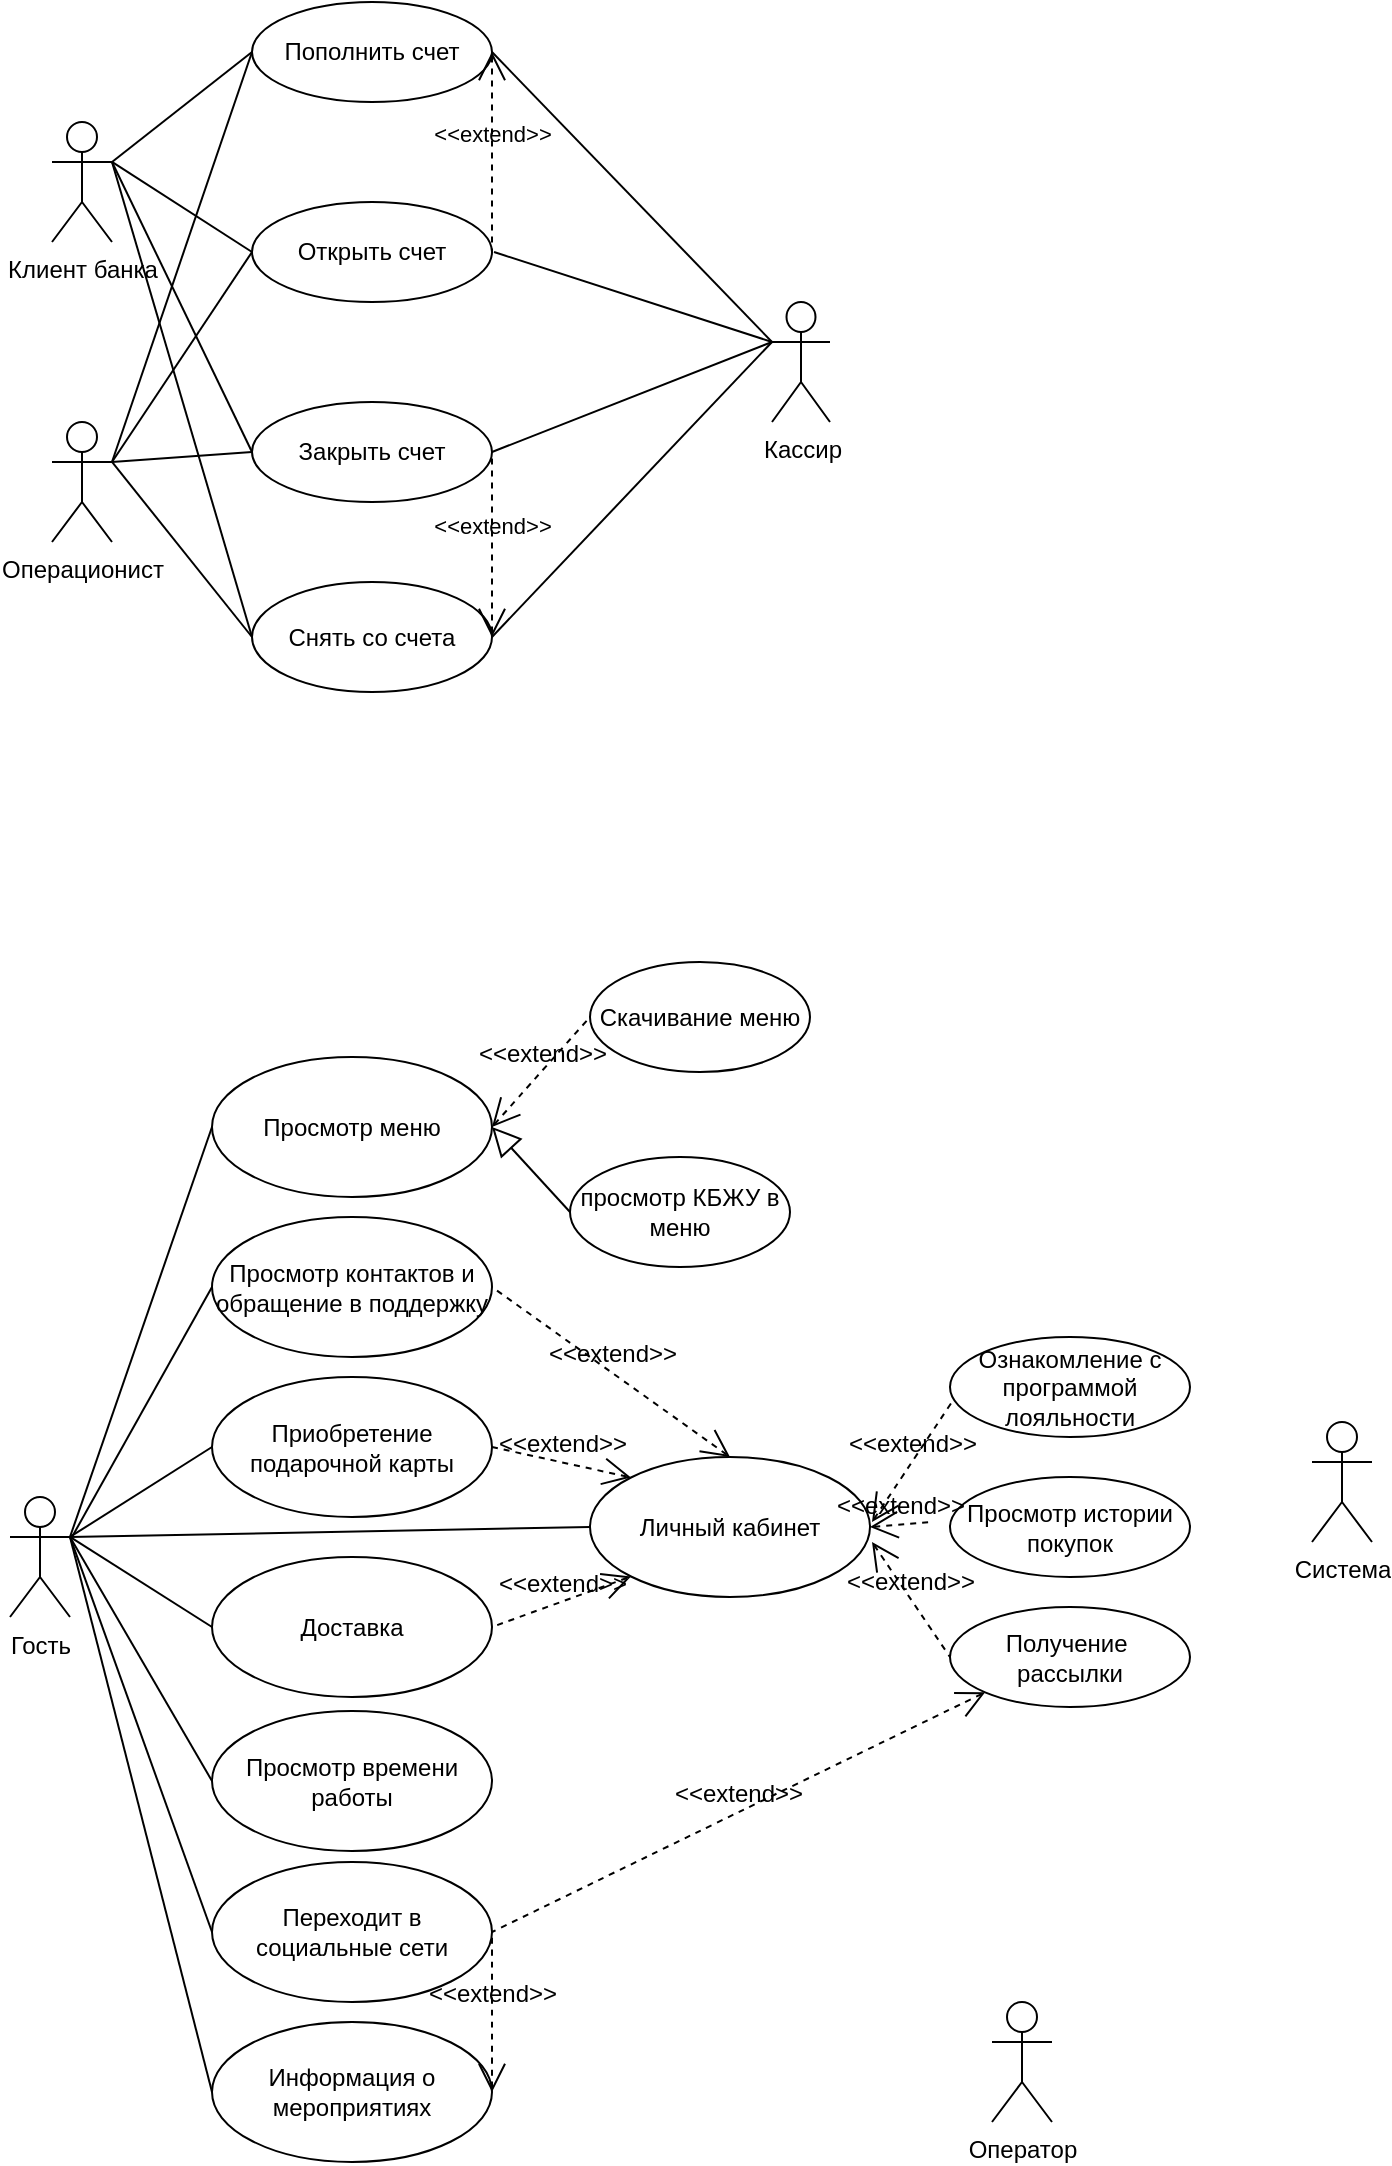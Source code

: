 <mxfile version="26.0.16">
  <diagram name="Страница — 1" id="jzFRYFkG91ORP8R8NEjV">
    <mxGraphModel dx="548" dy="754" grid="1" gridSize="10" guides="1" tooltips="1" connect="1" arrows="1" fold="1" page="1" pageScale="1" pageWidth="827" pageHeight="1169" math="0" shadow="0">
      <root>
        <mxCell id="0" />
        <mxCell id="1" parent="0" />
        <mxCell id="kgqyitDAfTZr1MEbqMkK-1" style="edgeStyle=none;curved=1;rounded=0;orthogonalLoop=1;jettySize=auto;html=1;exitX=1;exitY=0.333;exitDx=0;exitDy=0;exitPerimeter=0;fontSize=12;startSize=8;endSize=8;" parent="1" source="4CaT_lppKbZ5N5JrZh5i-1" edge="1">
          <mxGeometry relative="1" as="geometry">
            <mxPoint x="130" y="80" as="targetPoint" />
          </mxGeometry>
        </mxCell>
        <mxCell id="4CaT_lppKbZ5N5JrZh5i-1" value="Клиент банка" style="shape=umlActor;html=1;verticalLabelPosition=bottom;verticalAlign=top;align=center;" parent="1" vertex="1">
          <mxGeometry x="100" y="60" width="30" height="60" as="geometry" />
        </mxCell>
        <mxCell id="4CaT_lppKbZ5N5JrZh5i-2" value="Операционист" style="shape=umlActor;html=1;verticalLabelPosition=bottom;verticalAlign=top;align=center;" parent="1" vertex="1">
          <mxGeometry x="100" y="210" width="30" height="60" as="geometry" />
        </mxCell>
        <mxCell id="4CaT_lppKbZ5N5JrZh5i-5" value="Пополнить счет" style="ellipse;whiteSpace=wrap;html=1;" parent="1" vertex="1">
          <mxGeometry x="200" width="120" height="50" as="geometry" />
        </mxCell>
        <mxCell id="4CaT_lppKbZ5N5JrZh5i-8" value="Снять со счета" style="ellipse;whiteSpace=wrap;html=1;" parent="1" vertex="1">
          <mxGeometry x="200" y="290" width="120" height="55" as="geometry" />
        </mxCell>
        <mxCell id="4CaT_lppKbZ5N5JrZh5i-12" value="" style="edgeStyle=none;html=1;endArrow=none;verticalAlign=bottom;entryX=0;entryY=0.5;entryDx=0;entryDy=0;exitX=1;exitY=0.333;exitDx=0;exitDy=0;exitPerimeter=0;" parent="1" source="4CaT_lppKbZ5N5JrZh5i-2" target="4CaT_lppKbZ5N5JrZh5i-8" edge="1">
          <mxGeometry width="160" relative="1" as="geometry">
            <mxPoint x="140" y="230" as="sourcePoint" />
            <mxPoint x="300" y="230" as="targetPoint" />
          </mxGeometry>
        </mxCell>
        <mxCell id="4CaT_lppKbZ5N5JrZh5i-14" value="" style="edgeStyle=none;html=1;endArrow=none;verticalAlign=bottom;entryX=0;entryY=0.5;entryDx=0;entryDy=0;" parent="1" target="4CaT_lppKbZ5N5JrZh5i-5" edge="1">
          <mxGeometry width="160" relative="1" as="geometry">
            <mxPoint x="130" y="80" as="sourcePoint" />
            <mxPoint x="290" y="80" as="targetPoint" />
          </mxGeometry>
        </mxCell>
        <mxCell id="4CaT_lppKbZ5N5JrZh5i-15" value="" style="edgeStyle=none;html=1;endArrow=none;verticalAlign=bottom;entryX=0;entryY=0.5;entryDx=0;entryDy=0;exitX=1;exitY=0.333;exitDx=0;exitDy=0;exitPerimeter=0;" parent="1" source="4CaT_lppKbZ5N5JrZh5i-2" target="4CaT_lppKbZ5N5JrZh5i-5" edge="1">
          <mxGeometry width="160" relative="1" as="geometry">
            <mxPoint x="180" y="270" as="sourcePoint" />
            <mxPoint x="340" y="270" as="targetPoint" />
          </mxGeometry>
        </mxCell>
        <mxCell id="4CaT_lppKbZ5N5JrZh5i-16" value="" style="edgeStyle=none;html=1;endArrow=none;verticalAlign=bottom;exitX=1;exitY=0.333;exitDx=0;exitDy=0;exitPerimeter=0;entryX=0;entryY=0.5;entryDx=0;entryDy=0;" parent="1" source="4CaT_lppKbZ5N5JrZh5i-1" target="4CaT_lppKbZ5N5JrZh5i-8" edge="1">
          <mxGeometry width="160" relative="1" as="geometry">
            <mxPoint x="180" y="270" as="sourcePoint" />
            <mxPoint x="340" y="270" as="targetPoint" />
          </mxGeometry>
        </mxCell>
        <mxCell id="4CaT_lppKbZ5N5JrZh5i-18" value="Открыть счет" style="ellipse;whiteSpace=wrap;html=1;" parent="1" vertex="1">
          <mxGeometry x="200" y="100" width="120" height="50" as="geometry" />
        </mxCell>
        <mxCell id="4CaT_lppKbZ5N5JrZh5i-19" value="&amp;lt;&amp;lt;extend&amp;gt;&amp;gt;" style="edgeStyle=none;html=1;startArrow=open;endArrow=none;startSize=12;verticalAlign=bottom;dashed=1;labelBackgroundColor=none;entryX=1;entryY=0.5;entryDx=0;entryDy=0;exitX=1;exitY=0.5;exitDx=0;exitDy=0;" parent="1" source="4CaT_lppKbZ5N5JrZh5i-5" target="4CaT_lppKbZ5N5JrZh5i-18" edge="1">
          <mxGeometry width="160" relative="1" as="geometry">
            <mxPoint x="290" y="270" as="sourcePoint" />
            <mxPoint x="450" y="270" as="targetPoint" />
          </mxGeometry>
        </mxCell>
        <mxCell id="4CaT_lppKbZ5N5JrZh5i-21" value="Закрыть счет" style="ellipse;whiteSpace=wrap;html=1;" parent="1" vertex="1">
          <mxGeometry x="200" y="200" width="120" height="50" as="geometry" />
        </mxCell>
        <mxCell id="4CaT_lppKbZ5N5JrZh5i-22" value="&amp;lt;&amp;lt;extend&amp;gt;&amp;gt;" style="edgeStyle=none;html=1;startArrow=open;endArrow=none;startSize=12;verticalAlign=bottom;dashed=1;labelBackgroundColor=none;exitX=1;exitY=0.5;exitDx=0;exitDy=0;entryX=1;entryY=0.5;entryDx=0;entryDy=0;" parent="1" source="4CaT_lppKbZ5N5JrZh5i-8" target="4CaT_lppKbZ5N5JrZh5i-21" edge="1">
          <mxGeometry width="160" relative="1" as="geometry">
            <mxPoint x="360" y="290" as="sourcePoint" />
            <mxPoint x="520" y="290" as="targetPoint" />
          </mxGeometry>
        </mxCell>
        <mxCell id="4CaT_lppKbZ5N5JrZh5i-23" value="Кассир" style="shape=umlActor;html=1;verticalLabelPosition=bottom;verticalAlign=top;align=center;" parent="1" vertex="1">
          <mxGeometry x="460" y="150" width="29" height="60" as="geometry" />
        </mxCell>
        <mxCell id="4CaT_lppKbZ5N5JrZh5i-24" value="" style="edgeStyle=none;html=1;endArrow=none;verticalAlign=bottom;exitX=1;exitY=0.5;exitDx=0;exitDy=0;entryX=0;entryY=0.333;entryDx=0;entryDy=0;entryPerimeter=0;" parent="1" source="4CaT_lppKbZ5N5JrZh5i-5" target="4CaT_lppKbZ5N5JrZh5i-23" edge="1">
          <mxGeometry width="160" relative="1" as="geometry">
            <mxPoint x="310" y="80" as="sourcePoint" />
            <mxPoint x="470" y="290" as="targetPoint" />
          </mxGeometry>
        </mxCell>
        <mxCell id="4CaT_lppKbZ5N5JrZh5i-25" value="" style="edgeStyle=none;html=1;endArrow=none;verticalAlign=bottom;entryX=0;entryY=0.333;entryDx=0;entryDy=0;entryPerimeter=0;exitX=1;exitY=0.5;exitDx=0;exitDy=0;" parent="1" source="4CaT_lppKbZ5N5JrZh5i-8" target="4CaT_lppKbZ5N5JrZh5i-23" edge="1">
          <mxGeometry width="160" relative="1" as="geometry">
            <mxPoint x="310" y="290" as="sourcePoint" />
            <mxPoint x="470" y="290" as="targetPoint" />
          </mxGeometry>
        </mxCell>
        <mxCell id="kgqyitDAfTZr1MEbqMkK-2" value="" style="edgeStyle=none;html=1;endArrow=none;verticalAlign=bottom;rounded=0;fontSize=12;startSize=8;endSize=8;curved=1;entryX=0;entryY=0.333;entryDx=0;entryDy=0;entryPerimeter=0;" parent="1" target="4CaT_lppKbZ5N5JrZh5i-23" edge="1">
          <mxGeometry width="160" relative="1" as="geometry">
            <mxPoint x="321" y="125" as="sourcePoint" />
            <mxPoint x="650" y="310" as="targetPoint" />
          </mxGeometry>
        </mxCell>
        <mxCell id="kgqyitDAfTZr1MEbqMkK-3" value="" style="edgeStyle=none;html=1;endArrow=none;verticalAlign=bottom;rounded=0;fontSize=12;startSize=8;endSize=8;curved=1;exitX=1;exitY=0.5;exitDx=0;exitDy=0;entryX=0;entryY=0.333;entryDx=0;entryDy=0;entryPerimeter=0;" parent="1" source="4CaT_lppKbZ5N5JrZh5i-21" target="4CaT_lppKbZ5N5JrZh5i-23" edge="1">
          <mxGeometry width="160" relative="1" as="geometry">
            <mxPoint x="490" y="310" as="sourcePoint" />
            <mxPoint x="460" y="140" as="targetPoint" />
          </mxGeometry>
        </mxCell>
        <mxCell id="kgqyitDAfTZr1MEbqMkK-4" value="" style="edgeStyle=none;html=1;endArrow=none;verticalAlign=bottom;rounded=0;fontSize=12;startSize=8;endSize=8;curved=1;exitX=1;exitY=0.333;exitDx=0;exitDy=0;exitPerimeter=0;entryX=0;entryY=0.5;entryDx=0;entryDy=0;" parent="1" source="4CaT_lppKbZ5N5JrZh5i-1" target="4CaT_lppKbZ5N5JrZh5i-18" edge="1">
          <mxGeometry width="160" relative="1" as="geometry">
            <mxPoint x="490" y="310" as="sourcePoint" />
            <mxPoint x="650" y="310" as="targetPoint" />
          </mxGeometry>
        </mxCell>
        <mxCell id="kgqyitDAfTZr1MEbqMkK-5" value="" style="edgeStyle=none;html=1;endArrow=none;verticalAlign=bottom;rounded=0;fontSize=12;startSize=8;endSize=8;curved=1;entryX=0;entryY=0.5;entryDx=0;entryDy=0;" parent="1" target="4CaT_lppKbZ5N5JrZh5i-21" edge="1">
          <mxGeometry width="160" relative="1" as="geometry">
            <mxPoint x="130" y="80" as="sourcePoint" />
            <mxPoint x="650" y="310" as="targetPoint" />
          </mxGeometry>
        </mxCell>
        <mxCell id="kgqyitDAfTZr1MEbqMkK-6" value="" style="edgeStyle=none;html=1;endArrow=none;verticalAlign=bottom;rounded=0;fontSize=12;startSize=8;endSize=8;curved=1;exitX=1;exitY=0.333;exitDx=0;exitDy=0;exitPerimeter=0;entryX=0;entryY=0.5;entryDx=0;entryDy=0;" parent="1" source="4CaT_lppKbZ5N5JrZh5i-2" target="4CaT_lppKbZ5N5JrZh5i-18" edge="1">
          <mxGeometry width="160" relative="1" as="geometry">
            <mxPoint x="490" y="310" as="sourcePoint" />
            <mxPoint x="650" y="310" as="targetPoint" />
          </mxGeometry>
        </mxCell>
        <mxCell id="kgqyitDAfTZr1MEbqMkK-7" value="" style="edgeStyle=none;html=1;endArrow=none;verticalAlign=bottom;rounded=0;fontSize=12;startSize=8;endSize=8;curved=1;exitX=1;exitY=0.333;exitDx=0;exitDy=0;exitPerimeter=0;entryX=0;entryY=0.5;entryDx=0;entryDy=0;" parent="1" source="4CaT_lppKbZ5N5JrZh5i-2" target="4CaT_lppKbZ5N5JrZh5i-21" edge="1">
          <mxGeometry width="160" relative="1" as="geometry">
            <mxPoint x="490" y="310" as="sourcePoint" />
            <mxPoint x="650" y="310" as="targetPoint" />
          </mxGeometry>
        </mxCell>
        <mxCell id="kgqyitDAfTZr1MEbqMkK-8" value="Гость" style="shape=umlActor;html=1;verticalLabelPosition=bottom;verticalAlign=top;align=center;" parent="1" vertex="1">
          <mxGeometry x="79" y="747.5" width="30" height="60" as="geometry" />
        </mxCell>
        <mxCell id="kgqyitDAfTZr1MEbqMkK-9" value="Личный кабинет" style="ellipse;whiteSpace=wrap;html=1;" parent="1" vertex="1">
          <mxGeometry x="369" y="727.5" width="140" height="70" as="geometry" />
        </mxCell>
        <mxCell id="kgqyitDAfTZr1MEbqMkK-10" value="" style="edgeStyle=none;html=1;endArrow=none;verticalAlign=bottom;rounded=0;fontSize=12;startSize=8;endSize=8;curved=1;exitX=1;exitY=0.333;exitDx=0;exitDy=0;exitPerimeter=0;entryX=0;entryY=0.5;entryDx=0;entryDy=0;" parent="1" source="kgqyitDAfTZr1MEbqMkK-8" target="kgqyitDAfTZr1MEbqMkK-9" edge="1">
          <mxGeometry width="160" relative="1" as="geometry">
            <mxPoint x="189" y="1037.5" as="sourcePoint" />
            <mxPoint x="349" y="1037.5" as="targetPoint" />
          </mxGeometry>
        </mxCell>
        <mxCell id="kgqyitDAfTZr1MEbqMkK-11" value="Доставка" style="ellipse;whiteSpace=wrap;html=1;" parent="1" vertex="1">
          <mxGeometry x="180" y="777.5" width="140" height="70" as="geometry" />
        </mxCell>
        <mxCell id="kgqyitDAfTZr1MEbqMkK-12" value="" style="edgeStyle=none;html=1;endArrow=none;verticalAlign=bottom;rounded=0;fontSize=12;startSize=8;endSize=8;curved=1;exitX=1;exitY=0.333;exitDx=0;exitDy=0;exitPerimeter=0;entryX=0;entryY=0.5;entryDx=0;entryDy=0;" parent="1" source="kgqyitDAfTZr1MEbqMkK-8" target="kgqyitDAfTZr1MEbqMkK-11" edge="1">
          <mxGeometry width="160" relative="1" as="geometry">
            <mxPoint x="189" y="1037.5" as="sourcePoint" />
            <mxPoint x="349" y="1037.5" as="targetPoint" />
          </mxGeometry>
        </mxCell>
        <mxCell id="kgqyitDAfTZr1MEbqMkK-13" value="Ознакомление с программой лояльности" style="ellipse;whiteSpace=wrap;html=1;" parent="1" vertex="1">
          <mxGeometry x="549" y="667.5" width="120" height="50" as="geometry" />
        </mxCell>
        <mxCell id="kgqyitDAfTZr1MEbqMkK-17" value="Просмотр истории покупок" style="ellipse;whiteSpace=wrap;html=1;" parent="1" vertex="1">
          <mxGeometry x="549" y="737.5" width="120" height="50" as="geometry" />
        </mxCell>
        <mxCell id="kgqyitDAfTZr1MEbqMkK-19" value="Получение&amp;nbsp;&lt;div&gt;рассылки&lt;/div&gt;" style="ellipse;whiteSpace=wrap;html=1;" parent="1" vertex="1">
          <mxGeometry x="549" y="802.5" width="120" height="50" as="geometry" />
        </mxCell>
        <mxCell id="kgqyitDAfTZr1MEbqMkK-21" value="Приобретение подарочной карты" style="ellipse;whiteSpace=wrap;html=1;" parent="1" vertex="1">
          <mxGeometry x="180" y="687.5" width="140" height="70" as="geometry" />
        </mxCell>
        <mxCell id="kgqyitDAfTZr1MEbqMkK-22" value="" style="edgeStyle=none;html=1;endArrow=none;verticalAlign=bottom;rounded=0;fontSize=12;startSize=8;endSize=8;curved=1;exitX=1;exitY=0.333;exitDx=0;exitDy=0;exitPerimeter=0;entryX=0;entryY=0.5;entryDx=0;entryDy=0;" parent="1" source="kgqyitDAfTZr1MEbqMkK-8" target="kgqyitDAfTZr1MEbqMkK-21" edge="1">
          <mxGeometry width="160" relative="1" as="geometry">
            <mxPoint x="189" y="1037.5" as="sourcePoint" />
            <mxPoint x="349" y="1037.5" as="targetPoint" />
          </mxGeometry>
        </mxCell>
        <mxCell id="kgqyitDAfTZr1MEbqMkK-23" value="&amp;lt;&amp;lt;extend&amp;gt;&amp;gt;" style="edgeStyle=none;html=1;startArrow=open;endArrow=none;startSize=12;verticalAlign=bottom;dashed=1;labelBackgroundColor=none;rounded=0;fontSize=12;curved=1;exitX=0;exitY=1;exitDx=0;exitDy=0;entryX=1;entryY=0.5;entryDx=0;entryDy=0;" parent="1" source="kgqyitDAfTZr1MEbqMkK-9" target="kgqyitDAfTZr1MEbqMkK-11" edge="1">
          <mxGeometry width="160" relative="1" as="geometry">
            <mxPoint x="369" y="957.5" as="sourcePoint" />
            <mxPoint x="509" y="867.5" as="targetPoint" />
          </mxGeometry>
        </mxCell>
        <mxCell id="kgqyitDAfTZr1MEbqMkK-24" value="Просмотр меню" style="ellipse;whiteSpace=wrap;html=1;" parent="1" vertex="1">
          <mxGeometry x="180" y="527.5" width="140" height="70" as="geometry" />
        </mxCell>
        <mxCell id="kgqyitDAfTZr1MEbqMkK-25" value="&amp;lt;&amp;lt;extend&amp;gt;&amp;gt;" style="edgeStyle=none;html=1;startArrow=open;endArrow=none;startSize=12;verticalAlign=bottom;dashed=1;labelBackgroundColor=none;rounded=0;fontSize=12;curved=1;entryX=1;entryY=0.5;entryDx=0;entryDy=0;exitX=0;exitY=0;exitDx=0;exitDy=0;" parent="1" source="kgqyitDAfTZr1MEbqMkK-9" target="kgqyitDAfTZr1MEbqMkK-21" edge="1">
          <mxGeometry width="160" relative="1" as="geometry">
            <mxPoint x="200" y="887.5" as="sourcePoint" />
            <mxPoint x="360" y="887.5" as="targetPoint" />
          </mxGeometry>
        </mxCell>
        <mxCell id="kgqyitDAfTZr1MEbqMkK-26" value="" style="edgeStyle=none;html=1;endArrow=none;verticalAlign=bottom;rounded=0;fontSize=12;startSize=8;endSize=8;curved=1;exitX=1;exitY=0.333;exitDx=0;exitDy=0;exitPerimeter=0;entryX=0;entryY=0.5;entryDx=0;entryDy=0;" parent="1" source="kgqyitDAfTZr1MEbqMkK-8" target="kgqyitDAfTZr1MEbqMkK-24" edge="1">
          <mxGeometry width="160" relative="1" as="geometry">
            <mxPoint x="260" y="887.5" as="sourcePoint" />
            <mxPoint x="420" y="887.5" as="targetPoint" />
          </mxGeometry>
        </mxCell>
        <mxCell id="kgqyitDAfTZr1MEbqMkK-27" value="" style="edgeStyle=none;html=1;endArrow=block;endFill=0;endSize=12;verticalAlign=bottom;rounded=0;fontSize=12;curved=1;exitX=0;exitY=0.5;exitDx=0;exitDy=0;entryX=1;entryY=0.5;entryDx=0;entryDy=0;" parent="1" source="kgqyitDAfTZr1MEbqMkK-30" target="kgqyitDAfTZr1MEbqMkK-24" edge="1">
          <mxGeometry width="160" relative="1" as="geometry">
            <mxPoint x="260" y="837.5" as="sourcePoint" />
            <mxPoint x="420" y="837.5" as="targetPoint" />
          </mxGeometry>
        </mxCell>
        <mxCell id="kgqyitDAfTZr1MEbqMkK-29" value="Скачивание меню" style="ellipse;whiteSpace=wrap;html=1;" parent="1" vertex="1">
          <mxGeometry x="369" y="480" width="110" height="55" as="geometry" />
        </mxCell>
        <mxCell id="kgqyitDAfTZr1MEbqMkK-30" value="просмотр КБЖУ в меню" style="ellipse;whiteSpace=wrap;html=1;" parent="1" vertex="1">
          <mxGeometry x="359" y="577.5" width="110" height="55" as="geometry" />
        </mxCell>
        <mxCell id="kgqyitDAfTZr1MEbqMkK-31" value="Просмотр контактов и обращение в поддержку" style="ellipse;whiteSpace=wrap;html=1;" parent="1" vertex="1">
          <mxGeometry x="180" y="607.5" width="140" height="70" as="geometry" />
        </mxCell>
        <mxCell id="kgqyitDAfTZr1MEbqMkK-32" value="" style="edgeStyle=none;html=1;endArrow=none;verticalAlign=bottom;rounded=0;fontSize=12;startSize=8;endSize=8;curved=1;entryX=0;entryY=0.5;entryDx=0;entryDy=0;" parent="1" target="kgqyitDAfTZr1MEbqMkK-31" edge="1">
          <mxGeometry width="160" relative="1" as="geometry">
            <mxPoint x="110" y="767.5" as="sourcePoint" />
            <mxPoint x="460" y="837.5" as="targetPoint" />
          </mxGeometry>
        </mxCell>
        <mxCell id="kgqyitDAfTZr1MEbqMkK-34" value="&amp;lt;&amp;lt;extend&amp;gt;&amp;gt;" style="edgeStyle=none;html=1;startArrow=open;endArrow=none;startSize=12;verticalAlign=bottom;dashed=1;labelBackgroundColor=none;rounded=0;fontSize=12;curved=1;entryX=1;entryY=0.5;entryDx=0;entryDy=0;exitX=0.5;exitY=0;exitDx=0;exitDy=0;" parent="1" source="kgqyitDAfTZr1MEbqMkK-9" target="kgqyitDAfTZr1MEbqMkK-31" edge="1">
          <mxGeometry width="160" relative="1" as="geometry">
            <mxPoint x="280" y="837.5" as="sourcePoint" />
            <mxPoint x="440" y="837.5" as="targetPoint" />
          </mxGeometry>
        </mxCell>
        <mxCell id="kgqyitDAfTZr1MEbqMkK-35" value="Просмотр времени работы" style="ellipse;whiteSpace=wrap;html=1;" parent="1" vertex="1">
          <mxGeometry x="180" y="854.5" width="140" height="70" as="geometry" />
        </mxCell>
        <mxCell id="kgqyitDAfTZr1MEbqMkK-36" value="" style="edgeStyle=none;html=1;endArrow=none;verticalAlign=bottom;rounded=0;fontSize=12;startSize=8;endSize=8;curved=1;exitX=1;exitY=0.333;exitDx=0;exitDy=0;exitPerimeter=0;entryX=0;entryY=0.5;entryDx=0;entryDy=0;" parent="1" source="kgqyitDAfTZr1MEbqMkK-8" target="kgqyitDAfTZr1MEbqMkK-35" edge="1">
          <mxGeometry width="160" relative="1" as="geometry">
            <mxPoint x="280" y="887.5" as="sourcePoint" />
            <mxPoint x="440" y="887.5" as="targetPoint" />
          </mxGeometry>
        </mxCell>
        <mxCell id="kgqyitDAfTZr1MEbqMkK-37" value="Переходит в социальные сети" style="ellipse;whiteSpace=wrap;html=1;" parent="1" vertex="1">
          <mxGeometry x="180" y="930" width="140" height="70" as="geometry" />
        </mxCell>
        <mxCell id="kgqyitDAfTZr1MEbqMkK-38" value="Информация о мероприятиях" style="ellipse;whiteSpace=wrap;html=1;" parent="1" vertex="1">
          <mxGeometry x="180" y="1010" width="140" height="70" as="geometry" />
        </mxCell>
        <mxCell id="kgqyitDAfTZr1MEbqMkK-39" value="&amp;lt;&amp;lt;extend&amp;gt;&amp;gt;" style="edgeStyle=none;html=1;startArrow=open;endArrow=none;startSize=12;verticalAlign=bottom;dashed=1;labelBackgroundColor=none;rounded=0;fontSize=12;curved=1;exitX=1;exitY=0.5;exitDx=0;exitDy=0;entryX=1;entryY=0.5;entryDx=0;entryDy=0;" parent="1" source="kgqyitDAfTZr1MEbqMkK-38" target="kgqyitDAfTZr1MEbqMkK-37" edge="1">
          <mxGeometry width="160" relative="1" as="geometry">
            <mxPoint x="320" y="1052.5" as="sourcePoint" />
            <mxPoint x="440" y="837.5" as="targetPoint" />
          </mxGeometry>
        </mxCell>
        <mxCell id="kgqyitDAfTZr1MEbqMkK-40" value="" style="edgeStyle=none;html=1;endArrow=none;verticalAlign=bottom;rounded=0;fontSize=12;startSize=8;endSize=8;curved=1;exitX=1;exitY=0.333;exitDx=0;exitDy=0;exitPerimeter=0;entryX=0;entryY=0.5;entryDx=0;entryDy=0;" parent="1" source="kgqyitDAfTZr1MEbqMkK-8" target="kgqyitDAfTZr1MEbqMkK-37" edge="1">
          <mxGeometry width="160" relative="1" as="geometry">
            <mxPoint x="280" y="837.5" as="sourcePoint" />
            <mxPoint x="440" y="837.5" as="targetPoint" />
          </mxGeometry>
        </mxCell>
        <mxCell id="kgqyitDAfTZr1MEbqMkK-41" value="" style="edgeStyle=none;html=1;endArrow=none;verticalAlign=bottom;rounded=0;fontSize=12;startSize=8;endSize=8;curved=1;exitX=1;exitY=0.333;exitDx=0;exitDy=0;exitPerimeter=0;entryX=0;entryY=0.5;entryDx=0;entryDy=0;" parent="1" source="kgqyitDAfTZr1MEbqMkK-8" target="kgqyitDAfTZr1MEbqMkK-38" edge="1">
          <mxGeometry width="160" relative="1" as="geometry">
            <mxPoint x="280" y="837.5" as="sourcePoint" />
            <mxPoint x="180" y="1052.5" as="targetPoint" />
          </mxGeometry>
        </mxCell>
        <mxCell id="kgqyitDAfTZr1MEbqMkK-42" value="&amp;lt;&amp;lt;extend&amp;gt;&amp;gt;" style="edgeStyle=none;html=1;startArrow=open;endArrow=none;startSize=12;verticalAlign=bottom;dashed=1;labelBackgroundColor=none;rounded=0;fontSize=12;curved=1;entryX=1;entryY=0.5;entryDx=0;entryDy=0;exitX=0;exitY=1;exitDx=0;exitDy=0;" parent="1" source="kgqyitDAfTZr1MEbqMkK-19" target="kgqyitDAfTZr1MEbqMkK-37" edge="1">
          <mxGeometry width="160" relative="1" as="geometry">
            <mxPoint x="280" y="837.5" as="sourcePoint" />
            <mxPoint x="440" y="837.5" as="targetPoint" />
          </mxGeometry>
        </mxCell>
        <mxCell id="Ggs9zcN2ajuwGnjgj2Yg-1" value="&amp;lt;&amp;lt;extend&amp;gt;&amp;gt;" style="edgeStyle=none;html=1;startArrow=open;endArrow=none;startSize=12;verticalAlign=bottom;dashed=1;labelBackgroundColor=none;rounded=0;fontSize=12;curved=1;entryX=0;entryY=0.5;entryDx=0;entryDy=0;exitX=1;exitY=0.5;exitDx=0;exitDy=0;" edge="1" parent="1" source="kgqyitDAfTZr1MEbqMkK-24" target="kgqyitDAfTZr1MEbqMkK-29">
          <mxGeometry width="160" relative="1" as="geometry">
            <mxPoint x="580" y="817.5" as="sourcePoint" />
            <mxPoint x="195" y="480" as="targetPoint" />
          </mxGeometry>
        </mxCell>
        <mxCell id="Ggs9zcN2ajuwGnjgj2Yg-2" value="&amp;lt;&amp;lt;extend&amp;gt;&amp;gt;" style="edgeStyle=none;html=1;startArrow=open;endArrow=none;startSize=12;verticalAlign=bottom;dashed=1;labelBackgroundColor=none;rounded=0;fontSize=12;curved=1;entryX=0.008;entryY=0.65;entryDx=0;entryDy=0;entryPerimeter=0;" edge="1" parent="1" target="kgqyitDAfTZr1MEbqMkK-13">
          <mxGeometry width="160" relative="1" as="geometry">
            <mxPoint x="510" y="760" as="sourcePoint" />
            <mxPoint x="740" y="820" as="targetPoint" />
          </mxGeometry>
        </mxCell>
        <mxCell id="Ggs9zcN2ajuwGnjgj2Yg-3" value="&amp;lt;&amp;lt;extend&amp;gt;&amp;gt;" style="edgeStyle=none;html=1;startArrow=open;endArrow=none;startSize=12;verticalAlign=bottom;dashed=1;labelBackgroundColor=none;rounded=0;fontSize=12;curved=1;exitX=1;exitY=0.5;exitDx=0;exitDy=0;" edge="1" parent="1" source="kgqyitDAfTZr1MEbqMkK-9">
          <mxGeometry width="160" relative="1" as="geometry">
            <mxPoint x="580" y="820" as="sourcePoint" />
            <mxPoint x="540" y="760" as="targetPoint" />
          </mxGeometry>
        </mxCell>
        <mxCell id="Ggs9zcN2ajuwGnjgj2Yg-4" value="&amp;lt;&amp;lt;extend&amp;gt;&amp;gt;" style="edgeStyle=none;html=1;startArrow=open;endArrow=none;startSize=12;verticalAlign=bottom;dashed=1;labelBackgroundColor=none;rounded=0;fontSize=12;curved=1;entryX=0;entryY=0.5;entryDx=0;entryDy=0;" edge="1" parent="1" target="kgqyitDAfTZr1MEbqMkK-19">
          <mxGeometry width="160" relative="1" as="geometry">
            <mxPoint x="510" y="770" as="sourcePoint" />
            <mxPoint x="740" y="820" as="targetPoint" />
          </mxGeometry>
        </mxCell>
        <mxCell id="Ggs9zcN2ajuwGnjgj2Yg-6" value="Система" style="shape=umlActor;html=1;verticalLabelPosition=bottom;verticalAlign=top;align=center;" vertex="1" parent="1">
          <mxGeometry x="730" y="710" width="30" height="60" as="geometry" />
        </mxCell>
        <mxCell id="Ggs9zcN2ajuwGnjgj2Yg-7" value="Оператор" style="shape=umlActor;html=1;verticalLabelPosition=bottom;verticalAlign=top;align=center;" vertex="1" parent="1">
          <mxGeometry x="570" y="1000" width="30" height="60" as="geometry" />
        </mxCell>
      </root>
    </mxGraphModel>
  </diagram>
</mxfile>
